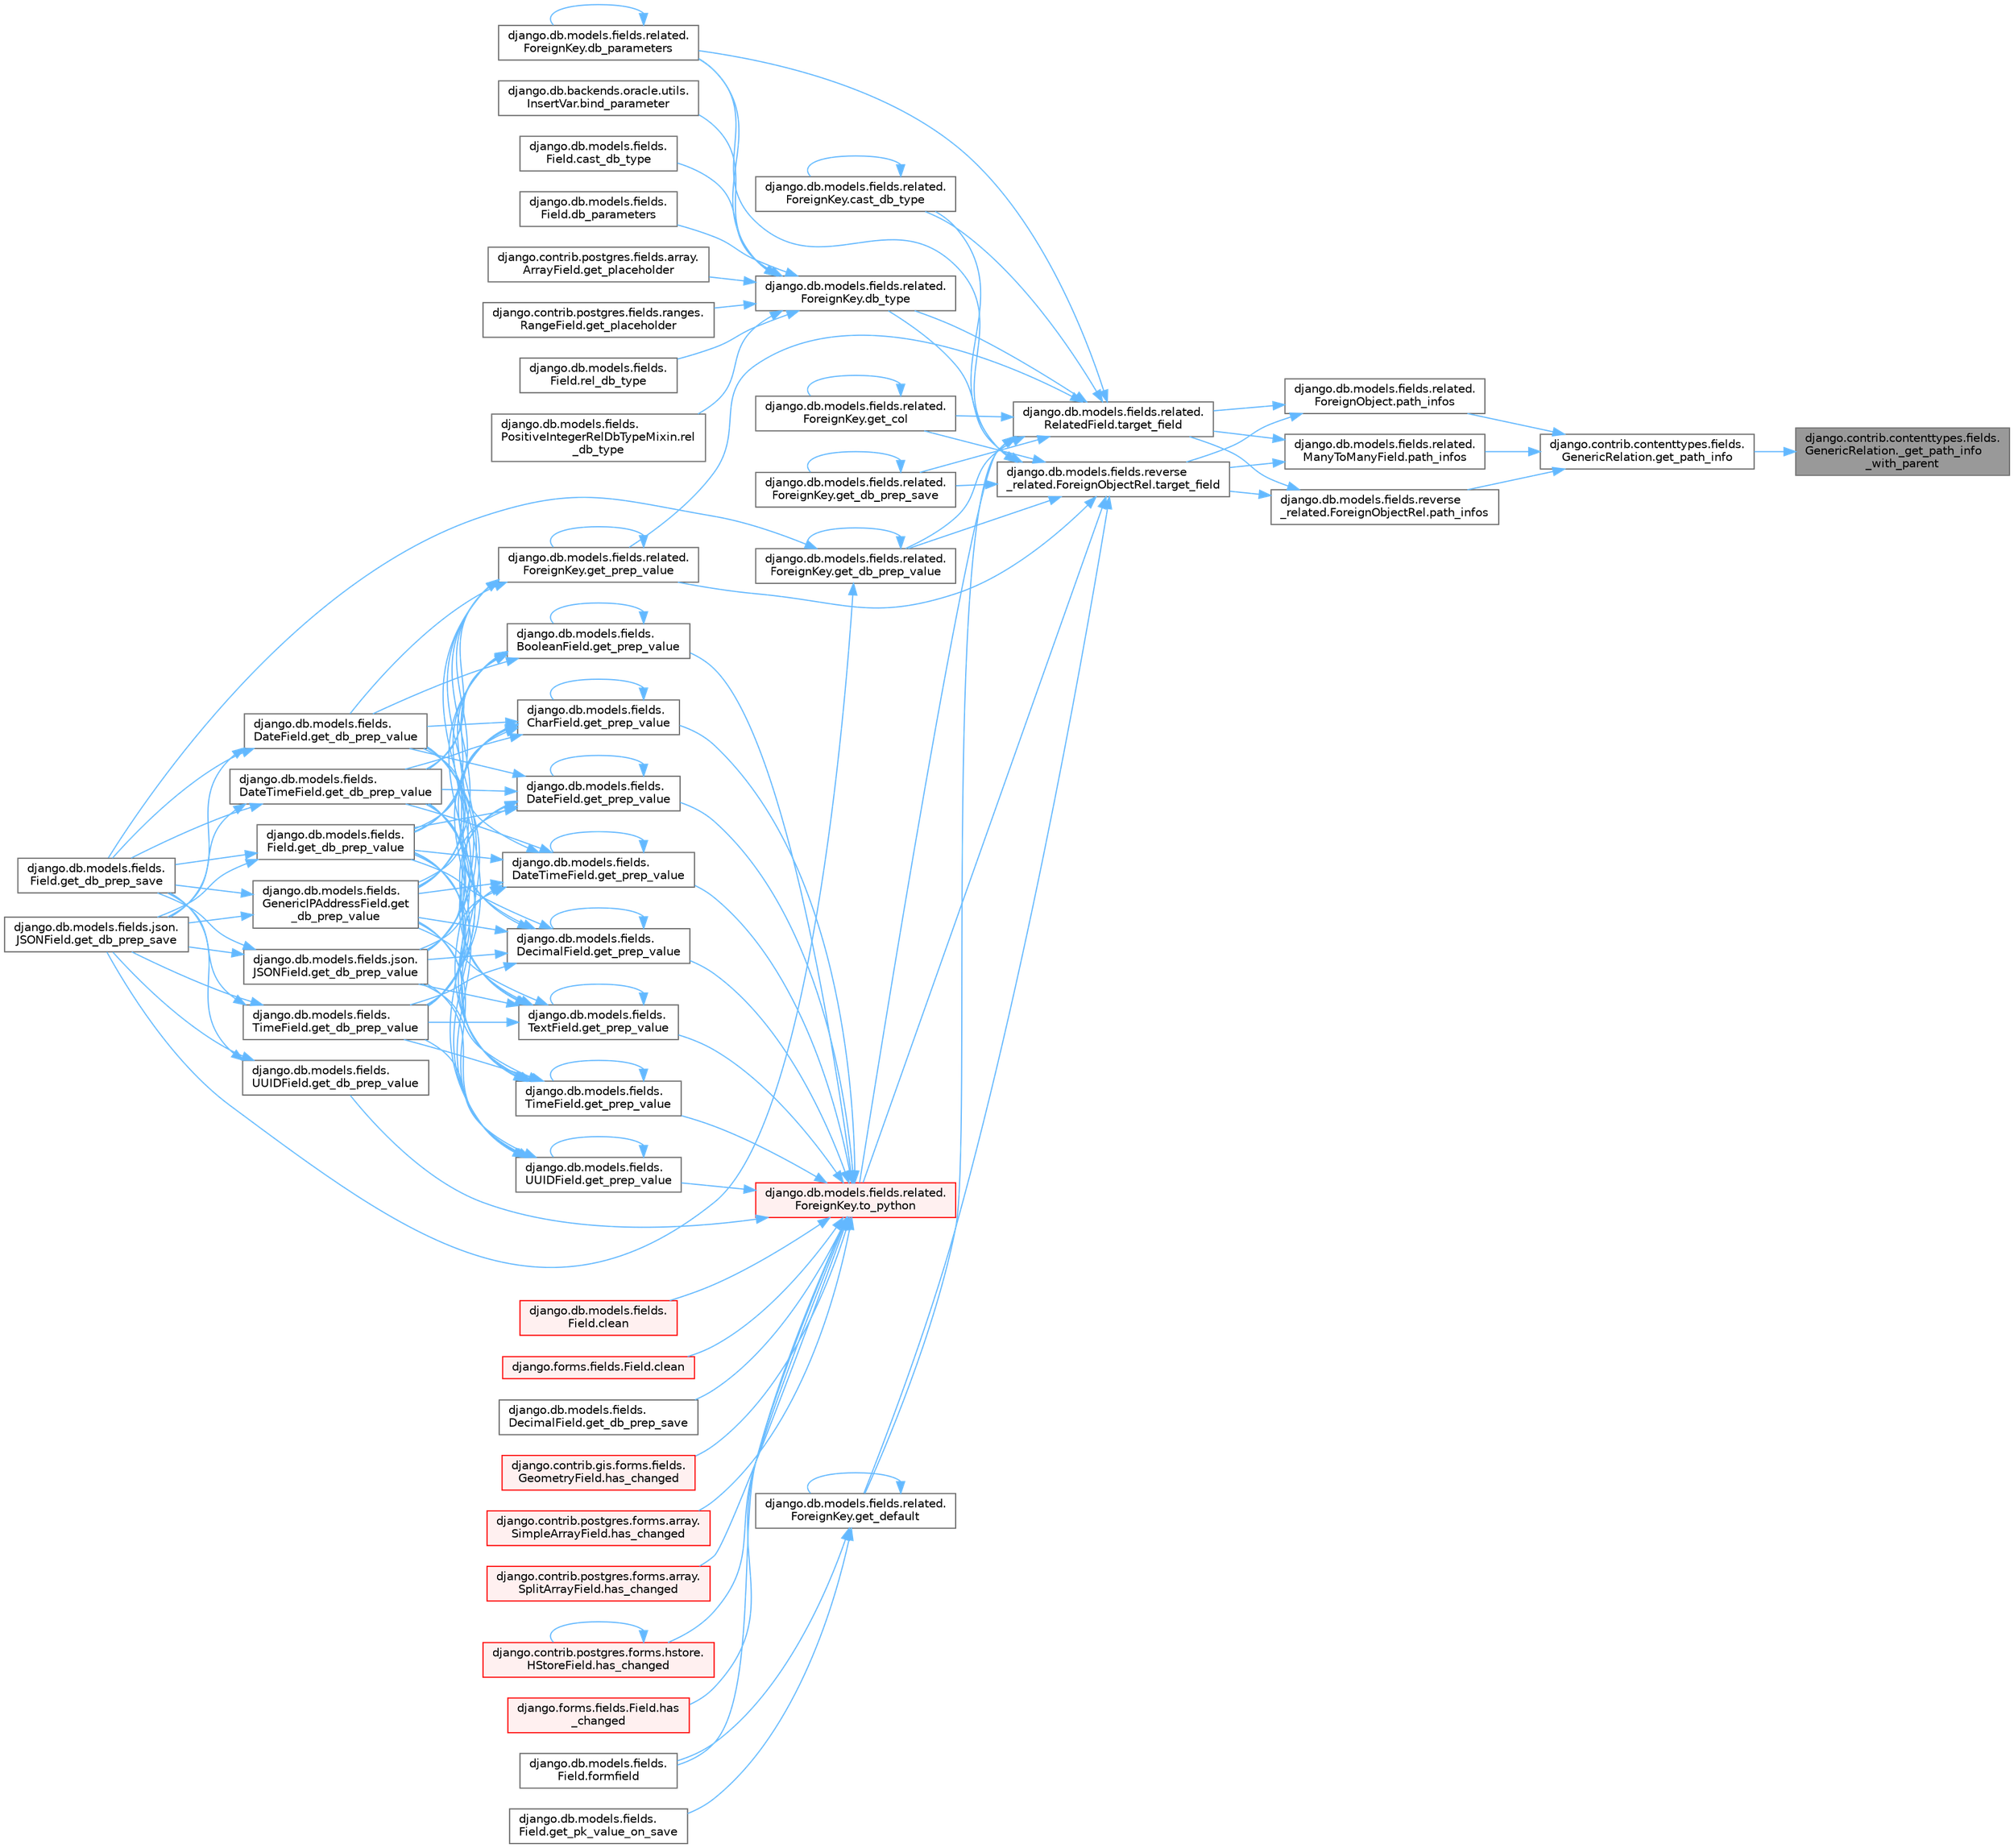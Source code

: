 digraph "django.contrib.contenttypes.fields.GenericRelation._get_path_info_with_parent"
{
 // LATEX_PDF_SIZE
  bgcolor="transparent";
  edge [fontname=Helvetica,fontsize=10,labelfontname=Helvetica,labelfontsize=10];
  node [fontname=Helvetica,fontsize=10,shape=box,height=0.2,width=0.4];
  rankdir="RL";
  Node1 [id="Node000001",label="django.contrib.contenttypes.fields.\lGenericRelation._get_path_info\l_with_parent",height=0.2,width=0.4,color="gray40", fillcolor="grey60", style="filled", fontcolor="black",tooltip=" "];
  Node1 -> Node2 [id="edge1_Node000001_Node000002",dir="back",color="steelblue1",style="solid",tooltip=" "];
  Node2 [id="Node000002",label="django.contrib.contenttypes.fields.\lGenericRelation.get_path_info",height=0.2,width=0.4,color="grey40", fillcolor="white", style="filled",URL="$classdjango_1_1contrib_1_1contenttypes_1_1fields_1_1_generic_relation.html#ab2745e89e1c5fe9293be0d4d0c081e9c",tooltip=" "];
  Node2 -> Node3 [id="edge2_Node000002_Node000003",dir="back",color="steelblue1",style="solid",tooltip=" "];
  Node3 [id="Node000003",label="django.db.models.fields.related.\lForeignObject.path_infos",height=0.2,width=0.4,color="grey40", fillcolor="white", style="filled",URL="$classdjango_1_1db_1_1models_1_1fields_1_1related_1_1_foreign_object.html#ac56ab05ff73c3c6f75ac759097d4fda3",tooltip=" "];
  Node3 -> Node4 [id="edge3_Node000003_Node000004",dir="back",color="steelblue1",style="solid",tooltip=" "];
  Node4 [id="Node000004",label="django.db.models.fields.related.\lRelatedField.target_field",height=0.2,width=0.4,color="grey40", fillcolor="white", style="filled",URL="$classdjango_1_1db_1_1models_1_1fields_1_1related_1_1_related_field.html#a029cbf99ddd23283da034c80861467df",tooltip=" "];
  Node4 -> Node5 [id="edge4_Node000004_Node000005",dir="back",color="steelblue1",style="solid",tooltip=" "];
  Node5 [id="Node000005",label="django.db.models.fields.related.\lForeignKey.cast_db_type",height=0.2,width=0.4,color="grey40", fillcolor="white", style="filled",URL="$classdjango_1_1db_1_1models_1_1fields_1_1related_1_1_foreign_key.html#afa6127a4afad5ad58f3cc095411c807c",tooltip=" "];
  Node5 -> Node5 [id="edge5_Node000005_Node000005",dir="back",color="steelblue1",style="solid",tooltip=" "];
  Node4 -> Node6 [id="edge6_Node000004_Node000006",dir="back",color="steelblue1",style="solid",tooltip=" "];
  Node6 [id="Node000006",label="django.db.models.fields.related.\lForeignKey.db_parameters",height=0.2,width=0.4,color="grey40", fillcolor="white", style="filled",URL="$classdjango_1_1db_1_1models_1_1fields_1_1related_1_1_foreign_key.html#a9bb6e97f2ec3c5d303511a5b8f06f372",tooltip=" "];
  Node6 -> Node6 [id="edge7_Node000006_Node000006",dir="back",color="steelblue1",style="solid",tooltip=" "];
  Node4 -> Node7 [id="edge8_Node000004_Node000007",dir="back",color="steelblue1",style="solid",tooltip=" "];
  Node7 [id="Node000007",label="django.db.models.fields.related.\lForeignKey.db_type",height=0.2,width=0.4,color="grey40", fillcolor="white", style="filled",URL="$classdjango_1_1db_1_1models_1_1fields_1_1related_1_1_foreign_key.html#ae18f933ab8dbe059650fbfeb19ceff97",tooltip=" "];
  Node7 -> Node8 [id="edge9_Node000007_Node000008",dir="back",color="steelblue1",style="solid",tooltip=" "];
  Node8 [id="Node000008",label="django.db.backends.oracle.utils.\lInsertVar.bind_parameter",height=0.2,width=0.4,color="grey40", fillcolor="white", style="filled",URL="$classdjango_1_1db_1_1backends_1_1oracle_1_1utils_1_1_insert_var.html#a6a28fbfb5b953ce33e18cecc2d679ae0",tooltip=" "];
  Node7 -> Node9 [id="edge10_Node000007_Node000009",dir="back",color="steelblue1",style="solid",tooltip=" "];
  Node9 [id="Node000009",label="django.db.models.fields.\lField.cast_db_type",height=0.2,width=0.4,color="grey40", fillcolor="white", style="filled",URL="$classdjango_1_1db_1_1models_1_1fields_1_1_field.html#a1e68c1fb7ad84a2f313ff88c79c9a094",tooltip=" "];
  Node7 -> Node10 [id="edge11_Node000007_Node000010",dir="back",color="steelblue1",style="solid",tooltip=" "];
  Node10 [id="Node000010",label="django.db.models.fields.\lField.db_parameters",height=0.2,width=0.4,color="grey40", fillcolor="white", style="filled",URL="$classdjango_1_1db_1_1models_1_1fields_1_1_field.html#a19d09ceca32fdb237ec7737d9c1c0374",tooltip=" "];
  Node7 -> Node6 [id="edge12_Node000007_Node000006",dir="back",color="steelblue1",style="solid",tooltip=" "];
  Node7 -> Node11 [id="edge13_Node000007_Node000011",dir="back",color="steelblue1",style="solid",tooltip=" "];
  Node11 [id="Node000011",label="django.contrib.postgres.fields.array.\lArrayField.get_placeholder",height=0.2,width=0.4,color="grey40", fillcolor="white", style="filled",URL="$classdjango_1_1contrib_1_1postgres_1_1fields_1_1array_1_1_array_field.html#ad9cd434b57888afa1eed280bee05e731",tooltip=" "];
  Node7 -> Node12 [id="edge14_Node000007_Node000012",dir="back",color="steelblue1",style="solid",tooltip=" "];
  Node12 [id="Node000012",label="django.contrib.postgres.fields.ranges.\lRangeField.get_placeholder",height=0.2,width=0.4,color="grey40", fillcolor="white", style="filled",URL="$classdjango_1_1contrib_1_1postgres_1_1fields_1_1ranges_1_1_range_field.html#a83b2e6d873b86981d8e9127a47577b23",tooltip=" "];
  Node7 -> Node13 [id="edge15_Node000007_Node000013",dir="back",color="steelblue1",style="solid",tooltip=" "];
  Node13 [id="Node000013",label="django.db.models.fields.\lField.rel_db_type",height=0.2,width=0.4,color="grey40", fillcolor="white", style="filled",URL="$classdjango_1_1db_1_1models_1_1fields_1_1_field.html#a4a4dd7ca21dbe339ae3a8d043d4bb14c",tooltip=" "];
  Node7 -> Node14 [id="edge16_Node000007_Node000014",dir="back",color="steelblue1",style="solid",tooltip=" "];
  Node14 [id="Node000014",label="django.db.models.fields.\lPositiveIntegerRelDbTypeMixin.rel\l_db_type",height=0.2,width=0.4,color="grey40", fillcolor="white", style="filled",URL="$classdjango_1_1db_1_1models_1_1fields_1_1_positive_integer_rel_db_type_mixin.html#adc2e4fd7a7ddc7f72160d59f8743a864",tooltip=" "];
  Node4 -> Node15 [id="edge17_Node000004_Node000015",dir="back",color="steelblue1",style="solid",tooltip=" "];
  Node15 [id="Node000015",label="django.db.models.fields.related.\lForeignKey.get_col",height=0.2,width=0.4,color="grey40", fillcolor="white", style="filled",URL="$classdjango_1_1db_1_1models_1_1fields_1_1related_1_1_foreign_key.html#ac25426452a798ecddc7124eeea142235",tooltip=" "];
  Node15 -> Node15 [id="edge18_Node000015_Node000015",dir="back",color="steelblue1",style="solid",tooltip=" "];
  Node4 -> Node16 [id="edge19_Node000004_Node000016",dir="back",color="steelblue1",style="solid",tooltip=" "];
  Node16 [id="Node000016",label="django.db.models.fields.related.\lForeignKey.get_db_prep_save",height=0.2,width=0.4,color="grey40", fillcolor="white", style="filled",URL="$classdjango_1_1db_1_1models_1_1fields_1_1related_1_1_foreign_key.html#a834be582dca2f9e9f9f76175e85784b8",tooltip=" "];
  Node16 -> Node16 [id="edge20_Node000016_Node000016",dir="back",color="steelblue1",style="solid",tooltip=" "];
  Node4 -> Node17 [id="edge21_Node000004_Node000017",dir="back",color="steelblue1",style="solid",tooltip=" "];
  Node17 [id="Node000017",label="django.db.models.fields.related.\lForeignKey.get_db_prep_value",height=0.2,width=0.4,color="grey40", fillcolor="white", style="filled",URL="$classdjango_1_1db_1_1models_1_1fields_1_1related_1_1_foreign_key.html#a969cd73da211d4bd83cb874fd3507e9f",tooltip=" "];
  Node17 -> Node18 [id="edge22_Node000017_Node000018",dir="back",color="steelblue1",style="solid",tooltip=" "];
  Node18 [id="Node000018",label="django.db.models.fields.\lField.get_db_prep_save",height=0.2,width=0.4,color="grey40", fillcolor="white", style="filled",URL="$classdjango_1_1db_1_1models_1_1fields_1_1_field.html#a6ffbf587320e79a62a40af031183c2f2",tooltip=" "];
  Node17 -> Node19 [id="edge23_Node000017_Node000019",dir="back",color="steelblue1",style="solid",tooltip=" "];
  Node19 [id="Node000019",label="django.db.models.fields.json.\lJSONField.get_db_prep_save",height=0.2,width=0.4,color="grey40", fillcolor="white", style="filled",URL="$classdjango_1_1db_1_1models_1_1fields_1_1json_1_1_j_s_o_n_field.html#ab7a67887e20c9c31871531e607b2a133",tooltip=" "];
  Node17 -> Node17 [id="edge24_Node000017_Node000017",dir="back",color="steelblue1",style="solid",tooltip=" "];
  Node4 -> Node20 [id="edge25_Node000004_Node000020",dir="back",color="steelblue1",style="solid",tooltip=" "];
  Node20 [id="Node000020",label="django.db.models.fields.related.\lForeignKey.get_default",height=0.2,width=0.4,color="grey40", fillcolor="white", style="filled",URL="$classdjango_1_1db_1_1models_1_1fields_1_1related_1_1_foreign_key.html#ae5acaba7c9c6c2b46a8ccae9d760d247",tooltip=" "];
  Node20 -> Node21 [id="edge26_Node000020_Node000021",dir="back",color="steelblue1",style="solid",tooltip=" "];
  Node21 [id="Node000021",label="django.db.models.fields.\lField.formfield",height=0.2,width=0.4,color="grey40", fillcolor="white", style="filled",URL="$classdjango_1_1db_1_1models_1_1fields_1_1_field.html#a1822195647a4e308ad17ccbeab6ea120",tooltip=" "];
  Node20 -> Node20 [id="edge27_Node000020_Node000020",dir="back",color="steelblue1",style="solid",tooltip=" "];
  Node20 -> Node22 [id="edge28_Node000020_Node000022",dir="back",color="steelblue1",style="solid",tooltip=" "];
  Node22 [id="Node000022",label="django.db.models.fields.\lField.get_pk_value_on_save",height=0.2,width=0.4,color="grey40", fillcolor="white", style="filled",URL="$classdjango_1_1db_1_1models_1_1fields_1_1_field.html#a245fcb3f231ff99678847ac2c75f7e3f",tooltip=" "];
  Node4 -> Node23 [id="edge29_Node000004_Node000023",dir="back",color="steelblue1",style="solid",tooltip=" "];
  Node23 [id="Node000023",label="django.db.models.fields.related.\lForeignKey.get_prep_value",height=0.2,width=0.4,color="grey40", fillcolor="white", style="filled",URL="$classdjango_1_1db_1_1models_1_1fields_1_1related_1_1_foreign_key.html#a378a951ff4be6f40df598f0b1d4c214e",tooltip=" "];
  Node23 -> Node24 [id="edge30_Node000023_Node000024",dir="back",color="steelblue1",style="solid",tooltip=" "];
  Node24 [id="Node000024",label="django.db.models.fields.\lDateField.get_db_prep_value",height=0.2,width=0.4,color="grey40", fillcolor="white", style="filled",URL="$classdjango_1_1db_1_1models_1_1fields_1_1_date_field.html#ad6d292b396a9f068e57a55dbcce353aa",tooltip=" "];
  Node24 -> Node18 [id="edge31_Node000024_Node000018",dir="back",color="steelblue1",style="solid",tooltip=" "];
  Node24 -> Node19 [id="edge32_Node000024_Node000019",dir="back",color="steelblue1",style="solid",tooltip=" "];
  Node23 -> Node25 [id="edge33_Node000023_Node000025",dir="back",color="steelblue1",style="solid",tooltip=" "];
  Node25 [id="Node000025",label="django.db.models.fields.\lDateTimeField.get_db_prep_value",height=0.2,width=0.4,color="grey40", fillcolor="white", style="filled",URL="$classdjango_1_1db_1_1models_1_1fields_1_1_date_time_field.html#ace937a98f687ea3399d88de4eddec0b8",tooltip=" "];
  Node25 -> Node18 [id="edge34_Node000025_Node000018",dir="back",color="steelblue1",style="solid",tooltip=" "];
  Node25 -> Node19 [id="edge35_Node000025_Node000019",dir="back",color="steelblue1",style="solid",tooltip=" "];
  Node23 -> Node26 [id="edge36_Node000023_Node000026",dir="back",color="steelblue1",style="solid",tooltip=" "];
  Node26 [id="Node000026",label="django.db.models.fields.\lField.get_db_prep_value",height=0.2,width=0.4,color="grey40", fillcolor="white", style="filled",URL="$classdjango_1_1db_1_1models_1_1fields_1_1_field.html#a27b39e33c87cb9d48a2cc249a66459c3",tooltip=" "];
  Node26 -> Node18 [id="edge37_Node000026_Node000018",dir="back",color="steelblue1",style="solid",tooltip=" "];
  Node26 -> Node19 [id="edge38_Node000026_Node000019",dir="back",color="steelblue1",style="solid",tooltip=" "];
  Node23 -> Node27 [id="edge39_Node000023_Node000027",dir="back",color="steelblue1",style="solid",tooltip=" "];
  Node27 [id="Node000027",label="django.db.models.fields.\lGenericIPAddressField.get\l_db_prep_value",height=0.2,width=0.4,color="grey40", fillcolor="white", style="filled",URL="$classdjango_1_1db_1_1models_1_1fields_1_1_generic_i_p_address_field.html#a0833bb7fa4f729102000a775edc0f4a9",tooltip=" "];
  Node27 -> Node18 [id="edge40_Node000027_Node000018",dir="back",color="steelblue1",style="solid",tooltip=" "];
  Node27 -> Node19 [id="edge41_Node000027_Node000019",dir="back",color="steelblue1",style="solid",tooltip=" "];
  Node23 -> Node28 [id="edge42_Node000023_Node000028",dir="back",color="steelblue1",style="solid",tooltip=" "];
  Node28 [id="Node000028",label="django.db.models.fields.json.\lJSONField.get_db_prep_value",height=0.2,width=0.4,color="grey40", fillcolor="white", style="filled",URL="$classdjango_1_1db_1_1models_1_1fields_1_1json_1_1_j_s_o_n_field.html#ad89498c756bc8ae7f6e98ca5b7eb5184",tooltip=" "];
  Node28 -> Node18 [id="edge43_Node000028_Node000018",dir="back",color="steelblue1",style="solid",tooltip=" "];
  Node28 -> Node19 [id="edge44_Node000028_Node000019",dir="back",color="steelblue1",style="solid",tooltip=" "];
  Node23 -> Node29 [id="edge45_Node000023_Node000029",dir="back",color="steelblue1",style="solid",tooltip=" "];
  Node29 [id="Node000029",label="django.db.models.fields.\lTimeField.get_db_prep_value",height=0.2,width=0.4,color="grey40", fillcolor="white", style="filled",URL="$classdjango_1_1db_1_1models_1_1fields_1_1_time_field.html#ac736cd2c62828e3dbee00ff6bae39e84",tooltip=" "];
  Node29 -> Node18 [id="edge46_Node000029_Node000018",dir="back",color="steelblue1",style="solid",tooltip=" "];
  Node29 -> Node19 [id="edge47_Node000029_Node000019",dir="back",color="steelblue1",style="solid",tooltip=" "];
  Node23 -> Node23 [id="edge48_Node000023_Node000023",dir="back",color="steelblue1",style="solid",tooltip=" "];
  Node4 -> Node30 [id="edge49_Node000004_Node000030",dir="back",color="steelblue1",style="solid",tooltip=" "];
  Node30 [id="Node000030",label="django.db.models.fields.related.\lForeignKey.to_python",height=0.2,width=0.4,color="red", fillcolor="#FFF0F0", style="filled",URL="$classdjango_1_1db_1_1models_1_1fields_1_1related_1_1_foreign_key.html#aeb79ec9107f1511eca2fc20b374f1fc1",tooltip=" "];
  Node30 -> Node31 [id="edge50_Node000030_Node000031",dir="back",color="steelblue1",style="solid",tooltip=" "];
  Node31 [id="Node000031",label="django.db.models.fields.\lField.clean",height=0.2,width=0.4,color="red", fillcolor="#FFF0F0", style="filled",URL="$classdjango_1_1db_1_1models_1_1fields_1_1_field.html#a4882fa20e9148ee8315b937e9cea41bf",tooltip=" "];
  Node30 -> Node622 [id="edge51_Node000030_Node000622",dir="back",color="steelblue1",style="solid",tooltip=" "];
  Node622 [id="Node000622",label="django.forms.fields.Field.clean",height=0.2,width=0.4,color="red", fillcolor="#FFF0F0", style="filled",URL="$classdjango_1_1forms_1_1fields_1_1_field.html#aee75acad433887bd31c6f298ebd77195",tooltip=" "];
  Node30 -> Node21 [id="edge52_Node000030_Node000021",dir="back",color="steelblue1",style="solid",tooltip=" "];
  Node30 -> Node3164 [id="edge53_Node000030_Node003164",dir="back",color="steelblue1",style="solid",tooltip=" "];
  Node3164 [id="Node003164",label="django.db.models.fields.\lDecimalField.get_db_prep_save",height=0.2,width=0.4,color="grey40", fillcolor="white", style="filled",URL="$classdjango_1_1db_1_1models_1_1fields_1_1_decimal_field.html#a46667b50c85f0b4a6cb777431017fc3a",tooltip=" "];
  Node30 -> Node3165 [id="edge54_Node000030_Node003165",dir="back",color="steelblue1",style="solid",tooltip=" "];
  Node3165 [id="Node003165",label="django.db.models.fields.\lUUIDField.get_db_prep_value",height=0.2,width=0.4,color="grey40", fillcolor="white", style="filled",URL="$classdjango_1_1db_1_1models_1_1fields_1_1_u_u_i_d_field.html#a386f708cbcae8153a01c6bc4fde97203",tooltip=" "];
  Node3165 -> Node18 [id="edge55_Node003165_Node000018",dir="back",color="steelblue1",style="solid",tooltip=" "];
  Node3165 -> Node19 [id="edge56_Node003165_Node000019",dir="back",color="steelblue1",style="solid",tooltip=" "];
  Node30 -> Node3166 [id="edge57_Node000030_Node003166",dir="back",color="steelblue1",style="solid",tooltip=" "];
  Node3166 [id="Node003166",label="django.db.models.fields.\lBooleanField.get_prep_value",height=0.2,width=0.4,color="grey40", fillcolor="white", style="filled",URL="$classdjango_1_1db_1_1models_1_1fields_1_1_boolean_field.html#a2c76f741d494c42b977fea4db757b224",tooltip=" "];
  Node3166 -> Node24 [id="edge58_Node003166_Node000024",dir="back",color="steelblue1",style="solid",tooltip=" "];
  Node3166 -> Node25 [id="edge59_Node003166_Node000025",dir="back",color="steelblue1",style="solid",tooltip=" "];
  Node3166 -> Node26 [id="edge60_Node003166_Node000026",dir="back",color="steelblue1",style="solid",tooltip=" "];
  Node3166 -> Node27 [id="edge61_Node003166_Node000027",dir="back",color="steelblue1",style="solid",tooltip=" "];
  Node3166 -> Node28 [id="edge62_Node003166_Node000028",dir="back",color="steelblue1",style="solid",tooltip=" "];
  Node3166 -> Node29 [id="edge63_Node003166_Node000029",dir="back",color="steelblue1",style="solid",tooltip=" "];
  Node3166 -> Node3166 [id="edge64_Node003166_Node003166",dir="back",color="steelblue1",style="solid",tooltip=" "];
  Node30 -> Node3167 [id="edge65_Node000030_Node003167",dir="back",color="steelblue1",style="solid",tooltip=" "];
  Node3167 [id="Node003167",label="django.db.models.fields.\lCharField.get_prep_value",height=0.2,width=0.4,color="grey40", fillcolor="white", style="filled",URL="$classdjango_1_1db_1_1models_1_1fields_1_1_char_field.html#a586dde4bef09b94f15ca3b7a3b616a12",tooltip=" "];
  Node3167 -> Node24 [id="edge66_Node003167_Node000024",dir="back",color="steelblue1",style="solid",tooltip=" "];
  Node3167 -> Node25 [id="edge67_Node003167_Node000025",dir="back",color="steelblue1",style="solid",tooltip=" "];
  Node3167 -> Node26 [id="edge68_Node003167_Node000026",dir="back",color="steelblue1",style="solid",tooltip=" "];
  Node3167 -> Node27 [id="edge69_Node003167_Node000027",dir="back",color="steelblue1",style="solid",tooltip=" "];
  Node3167 -> Node28 [id="edge70_Node003167_Node000028",dir="back",color="steelblue1",style="solid",tooltip=" "];
  Node3167 -> Node29 [id="edge71_Node003167_Node000029",dir="back",color="steelblue1",style="solid",tooltip=" "];
  Node3167 -> Node3167 [id="edge72_Node003167_Node003167",dir="back",color="steelblue1",style="solid",tooltip=" "];
  Node30 -> Node3168 [id="edge73_Node000030_Node003168",dir="back",color="steelblue1",style="solid",tooltip=" "];
  Node3168 [id="Node003168",label="django.db.models.fields.\lDateField.get_prep_value",height=0.2,width=0.4,color="grey40", fillcolor="white", style="filled",URL="$classdjango_1_1db_1_1models_1_1fields_1_1_date_field.html#a17fd388efd6c1cc24e4daa2838936247",tooltip=" "];
  Node3168 -> Node24 [id="edge74_Node003168_Node000024",dir="back",color="steelblue1",style="solid",tooltip=" "];
  Node3168 -> Node25 [id="edge75_Node003168_Node000025",dir="back",color="steelblue1",style="solid",tooltip=" "];
  Node3168 -> Node26 [id="edge76_Node003168_Node000026",dir="back",color="steelblue1",style="solid",tooltip=" "];
  Node3168 -> Node27 [id="edge77_Node003168_Node000027",dir="back",color="steelblue1",style="solid",tooltip=" "];
  Node3168 -> Node28 [id="edge78_Node003168_Node000028",dir="back",color="steelblue1",style="solid",tooltip=" "];
  Node3168 -> Node29 [id="edge79_Node003168_Node000029",dir="back",color="steelblue1",style="solid",tooltip=" "];
  Node3168 -> Node3168 [id="edge80_Node003168_Node003168",dir="back",color="steelblue1",style="solid",tooltip=" "];
  Node30 -> Node1893 [id="edge81_Node000030_Node001893",dir="back",color="steelblue1",style="solid",tooltip=" "];
  Node1893 [id="Node001893",label="django.db.models.fields.\lDateTimeField.get_prep_value",height=0.2,width=0.4,color="grey40", fillcolor="white", style="filled",URL="$classdjango_1_1db_1_1models_1_1fields_1_1_date_time_field.html#a96b7b4c4a2af78523ff88dd95ddde877",tooltip=" "];
  Node1893 -> Node24 [id="edge82_Node001893_Node000024",dir="back",color="steelblue1",style="solid",tooltip=" "];
  Node1893 -> Node25 [id="edge83_Node001893_Node000025",dir="back",color="steelblue1",style="solid",tooltip=" "];
  Node1893 -> Node26 [id="edge84_Node001893_Node000026",dir="back",color="steelblue1",style="solid",tooltip=" "];
  Node1893 -> Node27 [id="edge85_Node001893_Node000027",dir="back",color="steelblue1",style="solid",tooltip=" "];
  Node1893 -> Node28 [id="edge86_Node001893_Node000028",dir="back",color="steelblue1",style="solid",tooltip=" "];
  Node1893 -> Node29 [id="edge87_Node001893_Node000029",dir="back",color="steelblue1",style="solid",tooltip=" "];
  Node1893 -> Node1893 [id="edge88_Node001893_Node001893",dir="back",color="steelblue1",style="solid",tooltip=" "];
  Node30 -> Node3169 [id="edge89_Node000030_Node003169",dir="back",color="steelblue1",style="solid",tooltip=" "];
  Node3169 [id="Node003169",label="django.db.models.fields.\lDecimalField.get_prep_value",height=0.2,width=0.4,color="grey40", fillcolor="white", style="filled",URL="$classdjango_1_1db_1_1models_1_1fields_1_1_decimal_field.html#a1d8d3b60ca856194a27f246557cdded5",tooltip=" "];
  Node3169 -> Node24 [id="edge90_Node003169_Node000024",dir="back",color="steelblue1",style="solid",tooltip=" "];
  Node3169 -> Node25 [id="edge91_Node003169_Node000025",dir="back",color="steelblue1",style="solid",tooltip=" "];
  Node3169 -> Node26 [id="edge92_Node003169_Node000026",dir="back",color="steelblue1",style="solid",tooltip=" "];
  Node3169 -> Node27 [id="edge93_Node003169_Node000027",dir="back",color="steelblue1",style="solid",tooltip=" "];
  Node3169 -> Node28 [id="edge94_Node003169_Node000028",dir="back",color="steelblue1",style="solid",tooltip=" "];
  Node3169 -> Node29 [id="edge95_Node003169_Node000029",dir="back",color="steelblue1",style="solid",tooltip=" "];
  Node3169 -> Node3169 [id="edge96_Node003169_Node003169",dir="back",color="steelblue1",style="solid",tooltip=" "];
  Node30 -> Node3170 [id="edge97_Node000030_Node003170",dir="back",color="steelblue1",style="solid",tooltip=" "];
  Node3170 [id="Node003170",label="django.db.models.fields.\lTextField.get_prep_value",height=0.2,width=0.4,color="grey40", fillcolor="white", style="filled",URL="$classdjango_1_1db_1_1models_1_1fields_1_1_text_field.html#aa6f1c919bfc7cb7571f98e02c585ade9",tooltip=" "];
  Node3170 -> Node24 [id="edge98_Node003170_Node000024",dir="back",color="steelblue1",style="solid",tooltip=" "];
  Node3170 -> Node25 [id="edge99_Node003170_Node000025",dir="back",color="steelblue1",style="solid",tooltip=" "];
  Node3170 -> Node26 [id="edge100_Node003170_Node000026",dir="back",color="steelblue1",style="solid",tooltip=" "];
  Node3170 -> Node27 [id="edge101_Node003170_Node000027",dir="back",color="steelblue1",style="solid",tooltip=" "];
  Node3170 -> Node28 [id="edge102_Node003170_Node000028",dir="back",color="steelblue1",style="solid",tooltip=" "];
  Node3170 -> Node29 [id="edge103_Node003170_Node000029",dir="back",color="steelblue1",style="solid",tooltip=" "];
  Node3170 -> Node3170 [id="edge104_Node003170_Node003170",dir="back",color="steelblue1",style="solid",tooltip=" "];
  Node30 -> Node3171 [id="edge105_Node000030_Node003171",dir="back",color="steelblue1",style="solid",tooltip=" "];
  Node3171 [id="Node003171",label="django.db.models.fields.\lTimeField.get_prep_value",height=0.2,width=0.4,color="grey40", fillcolor="white", style="filled",URL="$classdjango_1_1db_1_1models_1_1fields_1_1_time_field.html#a66b3f5bd9d463227ddf9205248c05159",tooltip=" "];
  Node3171 -> Node24 [id="edge106_Node003171_Node000024",dir="back",color="steelblue1",style="solid",tooltip=" "];
  Node3171 -> Node25 [id="edge107_Node003171_Node000025",dir="back",color="steelblue1",style="solid",tooltip=" "];
  Node3171 -> Node26 [id="edge108_Node003171_Node000026",dir="back",color="steelblue1",style="solid",tooltip=" "];
  Node3171 -> Node27 [id="edge109_Node003171_Node000027",dir="back",color="steelblue1",style="solid",tooltip=" "];
  Node3171 -> Node28 [id="edge110_Node003171_Node000028",dir="back",color="steelblue1",style="solid",tooltip=" "];
  Node3171 -> Node29 [id="edge111_Node003171_Node000029",dir="back",color="steelblue1",style="solid",tooltip=" "];
  Node3171 -> Node3171 [id="edge112_Node003171_Node003171",dir="back",color="steelblue1",style="solid",tooltip=" "];
  Node30 -> Node3172 [id="edge113_Node000030_Node003172",dir="back",color="steelblue1",style="solid",tooltip=" "];
  Node3172 [id="Node003172",label="django.db.models.fields.\lUUIDField.get_prep_value",height=0.2,width=0.4,color="grey40", fillcolor="white", style="filled",URL="$classdjango_1_1db_1_1models_1_1fields_1_1_u_u_i_d_field.html#ae74a36923ced617bb42f59f725af7410",tooltip=" "];
  Node3172 -> Node24 [id="edge114_Node003172_Node000024",dir="back",color="steelblue1",style="solid",tooltip=" "];
  Node3172 -> Node25 [id="edge115_Node003172_Node000025",dir="back",color="steelblue1",style="solid",tooltip=" "];
  Node3172 -> Node26 [id="edge116_Node003172_Node000026",dir="back",color="steelblue1",style="solid",tooltip=" "];
  Node3172 -> Node27 [id="edge117_Node003172_Node000027",dir="back",color="steelblue1",style="solid",tooltip=" "];
  Node3172 -> Node28 [id="edge118_Node003172_Node000028",dir="back",color="steelblue1",style="solid",tooltip=" "];
  Node3172 -> Node29 [id="edge119_Node003172_Node000029",dir="back",color="steelblue1",style="solid",tooltip=" "];
  Node3172 -> Node3172 [id="edge120_Node003172_Node003172",dir="back",color="steelblue1",style="solid",tooltip=" "];
  Node30 -> Node3173 [id="edge121_Node000030_Node003173",dir="back",color="steelblue1",style="solid",tooltip=" "];
  Node3173 [id="Node003173",label="django.contrib.gis.forms.fields.\lGeometryField.has_changed",height=0.2,width=0.4,color="red", fillcolor="#FFF0F0", style="filled",URL="$classdjango_1_1contrib_1_1gis_1_1forms_1_1fields_1_1_geometry_field.html#a1eea909ca0f411c76fe71d42177c8fdd",tooltip=" "];
  Node30 -> Node3174 [id="edge122_Node000030_Node003174",dir="back",color="steelblue1",style="solid",tooltip=" "];
  Node3174 [id="Node003174",label="django.contrib.postgres.forms.array.\lSimpleArrayField.has_changed",height=0.2,width=0.4,color="red", fillcolor="#FFF0F0", style="filled",URL="$classdjango_1_1contrib_1_1postgres_1_1forms_1_1array_1_1_simple_array_field.html#a20fa97d79dbf5b63dd367112f46a1aed",tooltip=" "];
  Node30 -> Node3175 [id="edge123_Node000030_Node003175",dir="back",color="steelblue1",style="solid",tooltip=" "];
  Node3175 [id="Node003175",label="django.contrib.postgres.forms.array.\lSplitArrayField.has_changed",height=0.2,width=0.4,color="red", fillcolor="#FFF0F0", style="filled",URL="$classdjango_1_1contrib_1_1postgres_1_1forms_1_1array_1_1_split_array_field.html#a044afbb76f3a9e62c6d2807e41f8515a",tooltip=" "];
  Node30 -> Node3176 [id="edge124_Node000030_Node003176",dir="back",color="steelblue1",style="solid",tooltip=" "];
  Node3176 [id="Node003176",label="django.contrib.postgres.forms.hstore.\lHStoreField.has_changed",height=0.2,width=0.4,color="red", fillcolor="#FFF0F0", style="filled",URL="$classdjango_1_1contrib_1_1postgres_1_1forms_1_1hstore_1_1_h_store_field.html#ac5320929c4a6ade3846df2236975b98c",tooltip=" "];
  Node3176 -> Node3176 [id="edge125_Node003176_Node003176",dir="back",color="steelblue1",style="solid",tooltip=" "];
  Node30 -> Node3070 [id="edge126_Node000030_Node003070",dir="back",color="steelblue1",style="solid",tooltip=" "];
  Node3070 [id="Node003070",label="django.forms.fields.Field.has\l_changed",height=0.2,width=0.4,color="red", fillcolor="#FFF0F0", style="filled",URL="$classdjango_1_1forms_1_1fields_1_1_field.html#a50a1eb1edc4c92885575a8a1d2da380d",tooltip=" "];
  Node3 -> Node2716 [id="edge127_Node000003_Node002716",dir="back",color="steelblue1",style="solid",tooltip=" "];
  Node2716 [id="Node002716",label="django.db.models.fields.reverse\l_related.ForeignObjectRel.target_field",height=0.2,width=0.4,color="grey40", fillcolor="white", style="filled",URL="$classdjango_1_1db_1_1models_1_1fields_1_1reverse__related_1_1_foreign_object_rel.html#aad1e27532acd88708c6ef63e1eb944a6",tooltip=" "];
  Node2716 -> Node5 [id="edge128_Node002716_Node000005",dir="back",color="steelblue1",style="solid",tooltip=" "];
  Node2716 -> Node6 [id="edge129_Node002716_Node000006",dir="back",color="steelblue1",style="solid",tooltip=" "];
  Node2716 -> Node7 [id="edge130_Node002716_Node000007",dir="back",color="steelblue1",style="solid",tooltip=" "];
  Node2716 -> Node15 [id="edge131_Node002716_Node000015",dir="back",color="steelblue1",style="solid",tooltip=" "];
  Node2716 -> Node16 [id="edge132_Node002716_Node000016",dir="back",color="steelblue1",style="solid",tooltip=" "];
  Node2716 -> Node17 [id="edge133_Node002716_Node000017",dir="back",color="steelblue1",style="solid",tooltip=" "];
  Node2716 -> Node20 [id="edge134_Node002716_Node000020",dir="back",color="steelblue1",style="solid",tooltip=" "];
  Node2716 -> Node23 [id="edge135_Node002716_Node000023",dir="back",color="steelblue1",style="solid",tooltip=" "];
  Node2716 -> Node30 [id="edge136_Node002716_Node000030",dir="back",color="steelblue1",style="solid",tooltip=" "];
  Node2 -> Node2715 [id="edge137_Node000002_Node002715",dir="back",color="steelblue1",style="solid",tooltip=" "];
  Node2715 [id="Node002715",label="django.db.models.fields.related.\lManyToManyField.path_infos",height=0.2,width=0.4,color="grey40", fillcolor="white", style="filled",URL="$classdjango_1_1db_1_1models_1_1fields_1_1related_1_1_many_to_many_field.html#afde16207bf35abf3eff89094087b3010",tooltip=" "];
  Node2715 -> Node4 [id="edge138_Node002715_Node000004",dir="back",color="steelblue1",style="solid",tooltip=" "];
  Node2715 -> Node2716 [id="edge139_Node002715_Node002716",dir="back",color="steelblue1",style="solid",tooltip=" "];
  Node2 -> Node2717 [id="edge140_Node000002_Node002717",dir="back",color="steelblue1",style="solid",tooltip=" "];
  Node2717 [id="Node002717",label="django.db.models.fields.reverse\l_related.ForeignObjectRel.path_infos",height=0.2,width=0.4,color="grey40", fillcolor="white", style="filled",URL="$classdjango_1_1db_1_1models_1_1fields_1_1reverse__related_1_1_foreign_object_rel.html#a9de088635d49893f812a20db0e2de831",tooltip=" "];
  Node2717 -> Node4 [id="edge141_Node002717_Node000004",dir="back",color="steelblue1",style="solid",tooltip=" "];
  Node2717 -> Node2716 [id="edge142_Node002717_Node002716",dir="back",color="steelblue1",style="solid",tooltip=" "];
}
